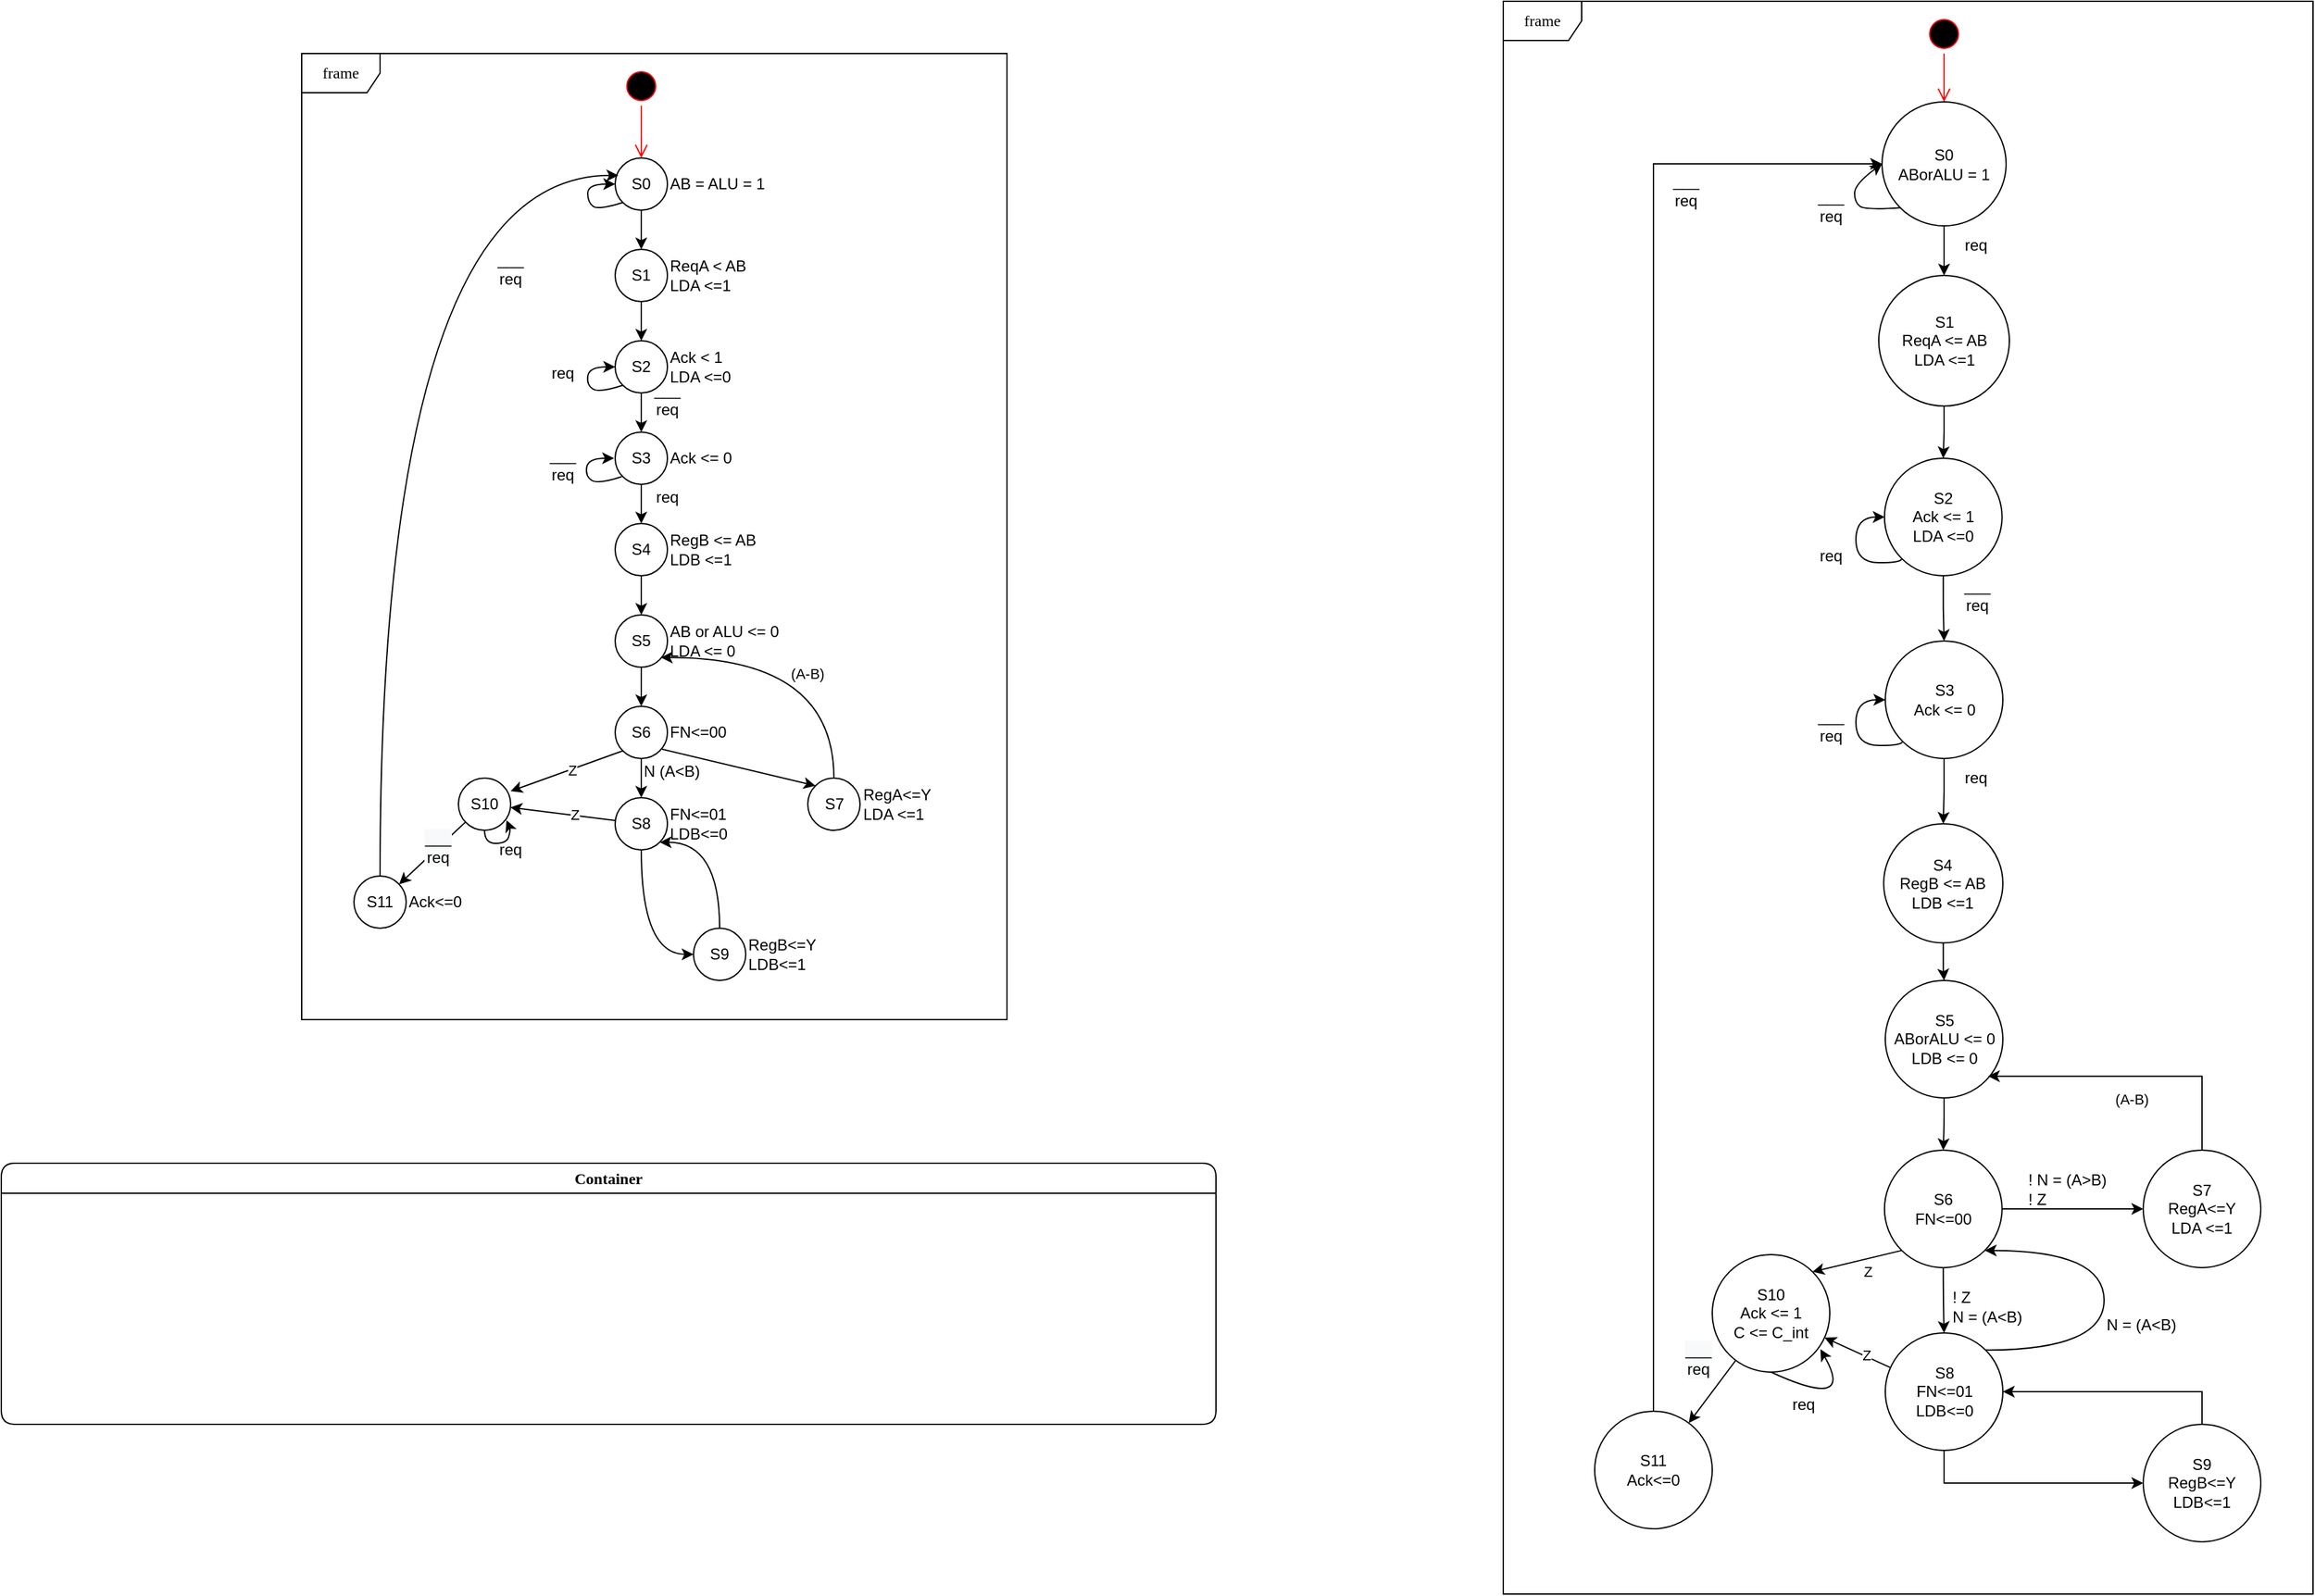 <mxfile version="15.2.7" type="device"><diagram name="Page-1" id="58cdce13-f638-feb5-8d6f-7d28b1aa9fa0"><mxGraphModel dx="4655" dy="1905" grid="1" gridSize="10" guides="1" tooltips="1" connect="1" arrows="1" fold="1" page="1" pageScale="1" pageWidth="1100" pageHeight="850" background="none" math="0" shadow="0"><root><mxCell id="0"/><mxCell id="1" parent="0"/><mxCell id="2a3bc250acf0617d-7" value="Container" style="swimlane;whiteSpace=wrap;html=1;rounded=1;shadow=0;comic=0;labelBackgroundColor=none;strokeWidth=1;fontFamily=Verdana;fontSize=12;align=center;" parent="1" vertex="1"><mxGeometry x="-1050" y="890" width="930" height="200" as="geometry"/></mxCell><mxCell id="2a3bc250acf0617d-8" value="frame" style="shape=umlFrame;whiteSpace=wrap;html=1;rounded=1;shadow=0;comic=0;labelBackgroundColor=none;strokeWidth=1;fontFamily=Verdana;fontSize=12;align=center;" parent="1" vertex="1"><mxGeometry x="-820" y="40" width="540" height="740" as="geometry"/></mxCell><mxCell id="K0OAVNWFjVK6Kvg6BX0a-2" value="AB = ALU = 1" style="text;html=1;strokeColor=none;fillColor=none;align=left;verticalAlign=middle;whiteSpace=wrap;rounded=0;" parent="1" vertex="1"><mxGeometry x="-539.96" y="130" width="90" height="20" as="geometry"/></mxCell><mxCell id="K0OAVNWFjVK6Kvg6BX0a-10" value="" style="ellipse;html=1;shape=startState;fillColor=#000000;strokeColor=#ff0000;" parent="1" vertex="1"><mxGeometry x="-575" y="50" width="30" height="30" as="geometry"/></mxCell><mxCell id="K0OAVNWFjVK6Kvg6BX0a-11" value="" style="edgeStyle=orthogonalEdgeStyle;html=1;verticalAlign=bottom;endArrow=open;endSize=8;strokeColor=#ff0000;" parent="1" source="K0OAVNWFjVK6Kvg6BX0a-10" target="K0OAVNWFjVK6Kvg6BX0a-12" edge="1"><mxGeometry relative="1" as="geometry"><mxPoint x="-565" y="140" as="targetPoint"/></mxGeometry></mxCell><mxCell id="K0OAVNWFjVK6Kvg6BX0a-15" value="" style="edgeStyle=orthogonalEdgeStyle;rounded=0;orthogonalLoop=1;jettySize=auto;html=1;" parent="1" source="K0OAVNWFjVK6Kvg6BX0a-12" target="K0OAVNWFjVK6Kvg6BX0a-14" edge="1"><mxGeometry relative="1" as="geometry"/></mxCell><mxCell id="K0OAVNWFjVK6Kvg6BX0a-12" value="S0" style="ellipse;whiteSpace=wrap;html=1;aspect=fixed;" parent="1" vertex="1"><mxGeometry x="-580" y="120" width="40" height="40" as="geometry"/></mxCell><mxCell id="K0OAVNWFjVK6Kvg6BX0a-14" value="S1" style="ellipse;whiteSpace=wrap;html=1;aspect=fixed;" parent="1" vertex="1"><mxGeometry x="-580" y="190" width="40" height="40" as="geometry"/></mxCell><mxCell id="K0OAVNWFjVK6Kvg6BX0a-16" value="___&lt;br&gt;req" style="text;html=1;strokeColor=none;fillColor=none;align=center;verticalAlign=middle;whiteSpace=wrap;rounded=0;" parent="1" vertex="1"><mxGeometry x="-560" y="290" width="40" height="30" as="geometry"/></mxCell><mxCell id="K0OAVNWFjVK6Kvg6BX0a-18" value="ReqA &amp;lt; AB&lt;br&gt;LDA &amp;lt;=1" style="text;html=1;strokeColor=none;fillColor=none;align=left;verticalAlign=middle;whiteSpace=wrap;rounded=0;" parent="1" vertex="1"><mxGeometry x="-539.96" y="190" width="90" height="40" as="geometry"/></mxCell><mxCell id="K0OAVNWFjVK6Kvg6BX0a-20" value="" style="edgeStyle=orthogonalEdgeStyle;rounded=0;orthogonalLoop=1;jettySize=auto;html=1;exitX=0.5;exitY=1;exitDx=0;exitDy=0;" parent="1" source="K0OAVNWFjVK6Kvg6BX0a-14" target="K0OAVNWFjVK6Kvg6BX0a-21" edge="1"><mxGeometry relative="1" as="geometry"><mxPoint x="-565" y="340" as="sourcePoint"/></mxGeometry></mxCell><mxCell id="K0OAVNWFjVK6Kvg6BX0a-21" value="S2" style="ellipse;whiteSpace=wrap;html=1;aspect=fixed;" parent="1" vertex="1"><mxGeometry x="-580" y="260" width="40" height="40" as="geometry"/></mxCell><mxCell id="K0OAVNWFjVK6Kvg6BX0a-22" value="Ack &amp;lt; 1&lt;br&gt;LDA &amp;lt;=0" style="text;html=1;strokeColor=none;fillColor=none;align=left;verticalAlign=middle;whiteSpace=wrap;rounded=0;" parent="1" vertex="1"><mxGeometry x="-539.96" y="260" width="90" height="40" as="geometry"/></mxCell><mxCell id="K0OAVNWFjVK6Kvg6BX0a-28" value="req" style="text;html=1;strokeColor=none;fillColor=none;align=center;verticalAlign=middle;whiteSpace=wrap;rounded=0;" parent="1" vertex="1"><mxGeometry x="-639.96" y="270" width="40" height="30" as="geometry"/></mxCell><mxCell id="K0OAVNWFjVK6Kvg6BX0a-29" value="" style="edgeStyle=orthogonalEdgeStyle;rounded=0;orthogonalLoop=1;jettySize=auto;html=1;exitX=0.5;exitY=1;exitDx=0;exitDy=0;" parent="1" source="K0OAVNWFjVK6Kvg6BX0a-21" target="K0OAVNWFjVK6Kvg6BX0a-30" edge="1"><mxGeometry relative="1" as="geometry"><mxPoint x="-565" y="460" as="sourcePoint"/></mxGeometry></mxCell><mxCell id="K0OAVNWFjVK6Kvg6BX0a-30" value="S3" style="ellipse;whiteSpace=wrap;html=1;aspect=fixed;" parent="1" vertex="1"><mxGeometry x="-580" y="330" width="40" height="40" as="geometry"/></mxCell><mxCell id="K0OAVNWFjVK6Kvg6BX0a-31" value="Ack &amp;lt;= 0&lt;br&gt;" style="text;html=1;strokeColor=none;fillColor=none;align=left;verticalAlign=middle;whiteSpace=wrap;rounded=0;" parent="1" vertex="1"><mxGeometry x="-539.96" y="330" width="90" height="40" as="geometry"/></mxCell><mxCell id="K0OAVNWFjVK6Kvg6BX0a-33" value="___&lt;br&gt;req" style="text;html=1;strokeColor=none;fillColor=none;align=center;verticalAlign=middle;whiteSpace=wrap;rounded=0;" parent="1" vertex="1"><mxGeometry x="-679.96" y="190" width="40" height="30" as="geometry"/></mxCell><mxCell id="K0OAVNWFjVK6Kvg6BX0a-34" value="req" style="text;html=1;strokeColor=none;fillColor=none;align=center;verticalAlign=middle;whiteSpace=wrap;rounded=0;" parent="1" vertex="1"><mxGeometry x="-560" y="365" width="40" height="30" as="geometry"/></mxCell><mxCell id="K0OAVNWFjVK6Kvg6BX0a-35" value="___&lt;br&gt;req" style="text;html=1;strokeColor=none;fillColor=none;align=center;verticalAlign=middle;whiteSpace=wrap;rounded=0;" parent="1" vertex="1"><mxGeometry x="-639.96" y="340" width="40" height="30" as="geometry"/></mxCell><mxCell id="K0OAVNWFjVK6Kvg6BX0a-42" value="req" style="text;html=1;strokeColor=none;fillColor=none;align=center;verticalAlign=middle;whiteSpace=wrap;rounded=0;" parent="1" vertex="1"><mxGeometry x="-679.96" y="635" width="40" height="30" as="geometry"/></mxCell><mxCell id="K0OAVNWFjVK6Kvg6BX0a-43" value="" style="edgeStyle=orthogonalEdgeStyle;rounded=0;orthogonalLoop=1;jettySize=auto;html=1;exitX=0.5;exitY=1;exitDx=0;exitDy=0;" parent="1" source="K0OAVNWFjVK6Kvg6BX0a-30" target="K0OAVNWFjVK6Kvg6BX0a-44" edge="1"><mxGeometry relative="1" as="geometry"><mxPoint x="-565" y="580" as="sourcePoint"/></mxGeometry></mxCell><mxCell id="K0OAVNWFjVK6Kvg6BX0a-44" value="S4" style="ellipse;whiteSpace=wrap;html=1;aspect=fixed;" parent="1" vertex="1"><mxGeometry x="-580" y="400" width="40" height="40" as="geometry"/></mxCell><mxCell id="K0OAVNWFjVK6Kvg6BX0a-45" value="RegB &amp;lt;= AB&lt;br&gt;LDB &amp;lt;=1" style="text;html=1;strokeColor=none;fillColor=none;align=left;verticalAlign=middle;whiteSpace=wrap;rounded=0;" parent="1" vertex="1"><mxGeometry x="-539.96" y="400" width="90" height="40" as="geometry"/></mxCell><mxCell id="K0OAVNWFjVK6Kvg6BX0a-49" value="" style="edgeStyle=orthogonalEdgeStyle;rounded=0;orthogonalLoop=1;jettySize=auto;html=1;exitX=0.5;exitY=1;exitDx=0;exitDy=0;" parent="1" source="K0OAVNWFjVK6Kvg6BX0a-44" target="K0OAVNWFjVK6Kvg6BX0a-50" edge="1"><mxGeometry relative="1" as="geometry"><mxPoint x="-565" y="700" as="sourcePoint"/></mxGeometry></mxCell><mxCell id="K0OAVNWFjVK6Kvg6BX0a-77" value="" style="edgeStyle=orthogonalEdgeStyle;curved=1;orthogonalLoop=1;jettySize=auto;html=1;" parent="1" source="K0OAVNWFjVK6Kvg6BX0a-50" target="K0OAVNWFjVK6Kvg6BX0a-61" edge="1"><mxGeometry relative="1" as="geometry"/></mxCell><mxCell id="K0OAVNWFjVK6Kvg6BX0a-50" value="S5" style="ellipse;whiteSpace=wrap;html=1;aspect=fixed;" parent="1" vertex="1"><mxGeometry x="-580" y="470" width="40.04" height="40.04" as="geometry"/></mxCell><mxCell id="K0OAVNWFjVK6Kvg6BX0a-51" value="AB or ALU &amp;lt;= 0&lt;br&gt;LDA &amp;lt;= 0" style="text;html=1;strokeColor=none;fillColor=none;align=left;verticalAlign=middle;whiteSpace=wrap;rounded=0;" parent="1" vertex="1"><mxGeometry x="-540" y="470" width="90" height="40" as="geometry"/></mxCell><mxCell id="K0OAVNWFjVK6Kvg6BX0a-87" value="" style="edgeStyle=orthogonalEdgeStyle;curved=1;rounded=0;orthogonalLoop=1;jettySize=auto;html=1;" parent="1" source="K0OAVNWFjVK6Kvg6BX0a-61" target="K0OAVNWFjVK6Kvg6BX0a-86" edge="1"><mxGeometry relative="1" as="geometry"/></mxCell><mxCell id="K0OAVNWFjVK6Kvg6BX0a-95" style="rounded=0;orthogonalLoop=1;jettySize=auto;html=1;exitX=0;exitY=1;exitDx=0;exitDy=0;entryX=1;entryY=0.25;entryDx=0;entryDy=0;entryPerimeter=0;" parent="1" source="K0OAVNWFjVK6Kvg6BX0a-61" target="K0OAVNWFjVK6Kvg6BX0a-94" edge="1"><mxGeometry relative="1" as="geometry"/></mxCell><mxCell id="K0OAVNWFjVK6Kvg6BX0a-98" value="Z" style="edgeLabel;html=1;align=center;verticalAlign=middle;resizable=0;points=[];" parent="K0OAVNWFjVK6Kvg6BX0a-95" vertex="1" connectable="0"><mxGeometry x="-0.077" relative="1" as="geometry"><mxPoint as="offset"/></mxGeometry></mxCell><mxCell id="K0OAVNWFjVK6Kvg6BX0a-61" value="S6" style="ellipse;whiteSpace=wrap;html=1;aspect=fixed;" parent="1" vertex="1"><mxGeometry x="-580" y="540" width="40" height="40" as="geometry"/></mxCell><mxCell id="K0OAVNWFjVK6Kvg6BX0a-62" value="FN&amp;lt;=00" style="text;html=1;strokeColor=none;fillColor=none;align=left;verticalAlign=middle;whiteSpace=wrap;rounded=0;" parent="1" vertex="1"><mxGeometry x="-540" y="540" width="90" height="40" as="geometry"/></mxCell><mxCell id="K0OAVNWFjVK6Kvg6BX0a-71" value="" style="endArrow=classic;html=1;entryX=0;entryY=0.5;entryDx=0;entryDy=0;exitX=0;exitY=1;exitDx=0;exitDy=0;curved=1;" parent="1" source="K0OAVNWFjVK6Kvg6BX0a-21" target="K0OAVNWFjVK6Kvg6BX0a-21" edge="1"><mxGeometry width="50" height="50" relative="1" as="geometry"><mxPoint x="-579.964" y="295.364" as="sourcePoint"/><mxPoint x="-591.96" y="280" as="targetPoint"/><Array as="points"><mxPoint x="-591.96" y="300"/><mxPoint x="-601.96" y="294"/><mxPoint x="-599.96" y="280"/></Array></mxGeometry></mxCell><mxCell id="K0OAVNWFjVK6Kvg6BX0a-74" value="" style="endArrow=classic;html=1;entryX=0;entryY=0.5;entryDx=0;entryDy=0;exitX=0;exitY=1;exitDx=0;exitDy=0;curved=1;" parent="1" source="K0OAVNWFjVK6Kvg6BX0a-12" target="K0OAVNWFjVK6Kvg6BX0a-12" edge="1"><mxGeometry width="50" height="50" relative="1" as="geometry"><mxPoint x="-580.002" y="154.142" as="sourcePoint"/><mxPoint x="-585.86" y="140" as="targetPoint"/><Array as="points"><mxPoint x="-592.86" y="160"/><mxPoint x="-601" y="154"/><mxPoint x="-601" y="140"/></Array></mxGeometry></mxCell><mxCell id="K0OAVNWFjVK6Kvg6BX0a-76" value="" style="endArrow=classic;html=1;entryX=0;entryY=0.5;entryDx=0;entryDy=0;exitX=0;exitY=1;exitDx=0;exitDy=0;curved=1;" parent="1" edge="1"><mxGeometry width="50" height="50" relative="1" as="geometry"><mxPoint x="-575.002" y="364.142" as="sourcePoint"/><mxPoint x="-580.86" y="350" as="targetPoint"/><Array as="points"><mxPoint x="-592.82" y="370"/><mxPoint x="-602.82" y="364"/><mxPoint x="-600.82" y="350"/></Array></mxGeometry></mxCell><mxCell id="K0OAVNWFjVK6Kvg6BX0a-83" style="edgeStyle=orthogonalEdgeStyle;curved=1;rounded=0;orthogonalLoop=1;jettySize=auto;html=1;exitX=0.5;exitY=0;exitDx=0;exitDy=0;entryX=0.874;entryY=0.815;entryDx=0;entryDy=0;entryPerimeter=0;" parent="1" source="K0OAVNWFjVK6Kvg6BX0a-78" target="K0OAVNWFjVK6Kvg6BX0a-50" edge="1"><mxGeometry relative="1" as="geometry"><Array as="points"><mxPoint x="-412" y="503"/></Array></mxGeometry></mxCell><mxCell id="K0OAVNWFjVK6Kvg6BX0a-84" value="(A-B)" style="edgeLabel;html=1;align=center;verticalAlign=middle;resizable=0;points=[];" parent="K0OAVNWFjVK6Kvg6BX0a-83" vertex="1" connectable="0"><mxGeometry x="0.003" y="12" relative="1" as="geometry"><mxPoint as="offset"/></mxGeometry></mxCell><mxCell id="K0OAVNWFjVK6Kvg6BX0a-78" value="S7" style="ellipse;whiteSpace=wrap;html=1;aspect=fixed;" parent="1" vertex="1"><mxGeometry x="-432.5" y="595" width="40" height="40" as="geometry"/></mxCell><mxCell id="K0OAVNWFjVK6Kvg6BX0a-80" value="" style="orthogonalLoop=1;jettySize=auto;html=1;exitX=0.898;exitY=0.822;exitDx=0;exitDy=0;exitPerimeter=0;entryX=0;entryY=0;entryDx=0;entryDy=0;rounded=0;" parent="1" source="K0OAVNWFjVK6Kvg6BX0a-61" target="K0OAVNWFjVK6Kvg6BX0a-78" edge="1"><mxGeometry relative="1" as="geometry"><mxPoint x="-549.98" y="520.04" as="sourcePoint"/><mxPoint x="-550" y="550" as="targetPoint"/></mxGeometry></mxCell><mxCell id="K0OAVNWFjVK6Kvg6BX0a-85" value="RegA&amp;lt;=Y&lt;br&gt;LDA &amp;lt;=1" style="text;html=1;strokeColor=none;fillColor=none;align=left;verticalAlign=middle;whiteSpace=wrap;rounded=0;" parent="1" vertex="1"><mxGeometry x="-392.5" y="595" width="90" height="40" as="geometry"/></mxCell><mxCell id="K0OAVNWFjVK6Kvg6BX0a-90" value="" style="edgeStyle=orthogonalEdgeStyle;curved=1;rounded=0;orthogonalLoop=1;jettySize=auto;html=1;exitX=1;exitY=1;exitDx=0;exitDy=0;endArrow=none;endFill=0;startArrow=classic;startFill=1;" parent="1" source="K0OAVNWFjVK6Kvg6BX0a-86" target="K0OAVNWFjVK6Kvg6BX0a-89" edge="1"><mxGeometry relative="1" as="geometry"/></mxCell><mxCell id="K0OAVNWFjVK6Kvg6BX0a-96" value="" style="edgeStyle=none;rounded=0;orthogonalLoop=1;jettySize=auto;html=1;" parent="1" source="K0OAVNWFjVK6Kvg6BX0a-86" target="K0OAVNWFjVK6Kvg6BX0a-94" edge="1"><mxGeometry relative="1" as="geometry"/></mxCell><mxCell id="K0OAVNWFjVK6Kvg6BX0a-99" value="Z" style="edgeLabel;html=1;align=center;verticalAlign=middle;resizable=0;points=[];" parent="K0OAVNWFjVK6Kvg6BX0a-96" vertex="1" connectable="0"><mxGeometry x="-0.227" y="-1" relative="1" as="geometry"><mxPoint as="offset"/></mxGeometry></mxCell><mxCell id="K0OAVNWFjVK6Kvg6BX0a-86" value="S8" style="ellipse;whiteSpace=wrap;html=1;aspect=fixed;" parent="1" vertex="1"><mxGeometry x="-580" y="610" width="40" height="40" as="geometry"/></mxCell><mxCell id="K0OAVNWFjVK6Kvg6BX0a-88" value="FN&amp;lt;=01&lt;br&gt;LDB&amp;lt;=0" style="text;html=1;strokeColor=none;fillColor=none;align=left;verticalAlign=middle;whiteSpace=wrap;rounded=0;" parent="1" vertex="1"><mxGeometry x="-540" y="610" width="90" height="40" as="geometry"/></mxCell><mxCell id="K0OAVNWFjVK6Kvg6BX0a-92" style="edgeStyle=orthogonalEdgeStyle;curved=1;rounded=0;orthogonalLoop=1;jettySize=auto;html=1;exitX=0;exitY=0.5;exitDx=0;exitDy=0;entryX=0.5;entryY=1;entryDx=0;entryDy=0;startArrow=classic;startFill=1;endArrow=none;endFill=0;" parent="1" source="K0OAVNWFjVK6Kvg6BX0a-89" target="K0OAVNWFjVK6Kvg6BX0a-86" edge="1"><mxGeometry relative="1" as="geometry"><Array as="points"><mxPoint x="-560" y="730"/></Array></mxGeometry></mxCell><mxCell id="K0OAVNWFjVK6Kvg6BX0a-89" value="S9" style="ellipse;whiteSpace=wrap;html=1;aspect=fixed;" parent="1" vertex="1"><mxGeometry x="-520" y="710" width="40" height="40" as="geometry"/></mxCell><mxCell id="K0OAVNWFjVK6Kvg6BX0a-91" value="RegB&amp;lt;=Y&lt;br&gt;LDB&amp;lt;=1" style="text;html=1;strokeColor=none;fillColor=none;align=left;verticalAlign=middle;whiteSpace=wrap;rounded=0;" parent="1" vertex="1"><mxGeometry x="-480.0" y="710" width="90" height="40" as="geometry"/></mxCell><mxCell id="K0OAVNWFjVK6Kvg6BX0a-93" value="N&amp;nbsp;(A&amp;lt;B)" style="text;html=1;strokeColor=none;fillColor=none;align=left;verticalAlign=middle;whiteSpace=wrap;rounded=0;" parent="1" vertex="1"><mxGeometry x="-560" y="570" width="90" height="40" as="geometry"/></mxCell><mxCell id="K0OAVNWFjVK6Kvg6BX0a-101" value="" style="edgeStyle=none;rounded=0;orthogonalLoop=1;jettySize=auto;html=1;" parent="1" source="K0OAVNWFjVK6Kvg6BX0a-94" target="K0OAVNWFjVK6Kvg6BX0a-100" edge="1"><mxGeometry relative="1" as="geometry"/></mxCell><mxCell id="K0OAVNWFjVK6Kvg6BX0a-104" value="&lt;span style=&quot;font-size: 12px ; background-color: rgb(248 , 249 , 250)&quot;&gt;___&lt;/span&gt;&lt;br style=&quot;font-size: 12px ; background-color: rgb(248 , 249 , 250)&quot;&gt;&lt;span style=&quot;font-size: 12px ; background-color: rgb(248 , 249 , 250)&quot;&gt;req&lt;/span&gt;" style="edgeLabel;html=1;align=center;verticalAlign=middle;resizable=0;points=[];" parent="K0OAVNWFjVK6Kvg6BX0a-101" vertex="1" connectable="0"><mxGeometry x="-0.166" y="-1" relative="1" as="geometry"><mxPoint as="offset"/></mxGeometry></mxCell><mxCell id="K0OAVNWFjVK6Kvg6BX0a-94" value="S10" style="ellipse;whiteSpace=wrap;html=1;aspect=fixed;" parent="1" vertex="1"><mxGeometry x="-700" y="595" width="40" height="40" as="geometry"/></mxCell><mxCell id="K0OAVNWFjVK6Kvg6BX0a-105" style="edgeStyle=orthogonalEdgeStyle;rounded=0;orthogonalLoop=1;jettySize=auto;html=1;exitX=0.5;exitY=0;exitDx=0;exitDy=0;entryX=0.06;entryY=0.335;entryDx=0;entryDy=0;entryPerimeter=0;curved=1;" parent="1" source="K0OAVNWFjVK6Kvg6BX0a-100" target="K0OAVNWFjVK6Kvg6BX0a-12" edge="1"><mxGeometry relative="1" as="geometry"><Array as="points"><mxPoint x="-760" y="133"/></Array></mxGeometry></mxCell><mxCell id="K0OAVNWFjVK6Kvg6BX0a-100" value="S11" style="ellipse;whiteSpace=wrap;html=1;aspect=fixed;" parent="1" vertex="1"><mxGeometry x="-780" y="670" width="40" height="40" as="geometry"/></mxCell><mxCell id="K0OAVNWFjVK6Kvg6BX0a-102" value="Ack&amp;lt;=0" style="text;html=1;strokeColor=none;fillColor=none;align=left;verticalAlign=middle;whiteSpace=wrap;rounded=0;" parent="1" vertex="1"><mxGeometry x="-740" y="670" width="90" height="40" as="geometry"/></mxCell><mxCell id="K0OAVNWFjVK6Kvg6BX0a-103" value="" style="endArrow=classic;html=1;entryX=0.92;entryY=0.805;entryDx=0;entryDy=0;exitX=0.5;exitY=1;exitDx=0;exitDy=0;curved=1;entryPerimeter=0;" parent="1" source="K0OAVNWFjVK6Kvg6BX0a-94" target="K0OAVNWFjVK6Kvg6BX0a-94" edge="1"><mxGeometry width="50" height="50" relative="1" as="geometry"><mxPoint x="-639.962" y="659.142" as="sourcePoint"/><mxPoint x="-645.82" y="645" as="targetPoint"/><Array as="points"><mxPoint x="-680" y="645"/><mxPoint x="-663" y="645"/><mxPoint x="-660" y="635"/></Array></mxGeometry></mxCell><mxCell id="_lHCSpJh7Xm3vFkaSWQZ-1" value="frame" style="shape=umlFrame;whiteSpace=wrap;html=1;rounded=1;shadow=0;comic=0;labelBackgroundColor=none;strokeWidth=1;fontFamily=Verdana;fontSize=12;align=center;" vertex="1" parent="1"><mxGeometry x="100" width="620" height="1220" as="geometry"/></mxCell><mxCell id="_lHCSpJh7Xm3vFkaSWQZ-3" value="" style="ellipse;html=1;shape=startState;fillColor=#000000;strokeColor=#ff0000;" vertex="1" parent="1"><mxGeometry x="422.5" y="10" width="30" height="30" as="geometry"/></mxCell><mxCell id="_lHCSpJh7Xm3vFkaSWQZ-4" value="" style="edgeStyle=orthogonalEdgeStyle;html=1;verticalAlign=bottom;endArrow=open;endSize=8;strokeColor=#ff0000;" edge="1" parent="1" source="_lHCSpJh7Xm3vFkaSWQZ-3" target="_lHCSpJh7Xm3vFkaSWQZ-6"><mxGeometry relative="1" as="geometry"><mxPoint x="405" y="140" as="targetPoint"/></mxGeometry></mxCell><mxCell id="_lHCSpJh7Xm3vFkaSWQZ-5" value="" style="edgeStyle=orthogonalEdgeStyle;rounded=0;orthogonalLoop=1;jettySize=auto;html=1;" edge="1" parent="1" source="_lHCSpJh7Xm3vFkaSWQZ-6" target="_lHCSpJh7Xm3vFkaSWQZ-7"><mxGeometry relative="1" as="geometry"/></mxCell><mxCell id="_lHCSpJh7Xm3vFkaSWQZ-6" value="&lt;div&gt;S0&lt;/div&gt;&lt;div&gt;ABorALU = 1&lt;/div&gt;" style="ellipse;whiteSpace=wrap;html=1;aspect=fixed;" vertex="1" parent="1"><mxGeometry x="390" y="77" width="95" height="95" as="geometry"/></mxCell><mxCell id="_lHCSpJh7Xm3vFkaSWQZ-7" value="&lt;div&gt;S1&lt;/div&gt;&lt;div&gt;ReqA &amp;lt;= AB&lt;br&gt;LDA &amp;lt;=1&lt;/div&gt;" style="ellipse;whiteSpace=wrap;html=1;aspect=fixed;" vertex="1" parent="1"><mxGeometry x="387.5" y="210" width="100" height="100" as="geometry"/></mxCell><mxCell id="_lHCSpJh7Xm3vFkaSWQZ-8" value="___&lt;br&gt;req" style="text;html=1;strokeColor=none;fillColor=none;align=center;verticalAlign=middle;whiteSpace=wrap;rounded=0;" vertex="1" parent="1"><mxGeometry x="442.5" y="440" width="40" height="30" as="geometry"/></mxCell><mxCell id="_lHCSpJh7Xm3vFkaSWQZ-10" value="" style="edgeStyle=orthogonalEdgeStyle;rounded=0;orthogonalLoop=1;jettySize=auto;html=1;exitX=0.5;exitY=1;exitDx=0;exitDy=0;" edge="1" parent="1" source="_lHCSpJh7Xm3vFkaSWQZ-7" target="_lHCSpJh7Xm3vFkaSWQZ-11"><mxGeometry relative="1" as="geometry"><mxPoint x="405" y="340" as="sourcePoint"/></mxGeometry></mxCell><mxCell id="_lHCSpJh7Xm3vFkaSWQZ-11" value="&lt;div&gt;S2&lt;/div&gt;&lt;div&gt;Ack &amp;lt;= 1&lt;br&gt;LDA &amp;lt;=0&lt;/div&gt;" style="ellipse;whiteSpace=wrap;html=1;aspect=fixed;" vertex="1" parent="1"><mxGeometry x="391.88" y="350" width="90" height="90" as="geometry"/></mxCell><mxCell id="_lHCSpJh7Xm3vFkaSWQZ-13" value="req" style="text;html=1;strokeColor=none;fillColor=none;align=center;verticalAlign=middle;whiteSpace=wrap;rounded=0;" vertex="1" parent="1"><mxGeometry x="331.29" y="410" width="40" height="30" as="geometry"/></mxCell><mxCell id="_lHCSpJh7Xm3vFkaSWQZ-14" value="" style="edgeStyle=orthogonalEdgeStyle;rounded=0;orthogonalLoop=1;jettySize=auto;html=1;exitX=0.5;exitY=1;exitDx=0;exitDy=0;" edge="1" parent="1" source="_lHCSpJh7Xm3vFkaSWQZ-11" target="_lHCSpJh7Xm3vFkaSWQZ-15"><mxGeometry relative="1" as="geometry"><mxPoint x="496.25" y="425" as="sourcePoint"/></mxGeometry></mxCell><mxCell id="_lHCSpJh7Xm3vFkaSWQZ-15" value="&lt;div&gt;S3&lt;/div&gt;&lt;div&gt;Ack &amp;lt;= 0&lt;/div&gt;" style="ellipse;whiteSpace=wrap;html=1;aspect=fixed;" vertex="1" parent="1"><mxGeometry x="392.5" y="490" width="90" height="90" as="geometry"/></mxCell><mxCell id="_lHCSpJh7Xm3vFkaSWQZ-17" value="___&lt;br&gt;req" style="text;html=1;strokeColor=none;fillColor=none;align=center;verticalAlign=middle;whiteSpace=wrap;rounded=0;" vertex="1" parent="1"><mxGeometry x="220.0" y="130" width="40" height="30" as="geometry"/></mxCell><mxCell id="_lHCSpJh7Xm3vFkaSWQZ-18" value="req" style="text;html=1;strokeColor=none;fillColor=none;align=center;verticalAlign=middle;whiteSpace=wrap;rounded=0;" vertex="1" parent="1"><mxGeometry x="441.88" y="580" width="40" height="30" as="geometry"/></mxCell><mxCell id="_lHCSpJh7Xm3vFkaSWQZ-19" value="___&lt;br&gt;req" style="text;html=1;strokeColor=none;fillColor=none;align=center;verticalAlign=middle;whiteSpace=wrap;rounded=0;" vertex="1" parent="1"><mxGeometry x="331.29" y="540" width="40" height="30" as="geometry"/></mxCell><mxCell id="_lHCSpJh7Xm3vFkaSWQZ-20" value="req" style="text;html=1;strokeColor=none;fillColor=none;align=center;verticalAlign=middle;whiteSpace=wrap;rounded=0;" vertex="1" parent="1"><mxGeometry x="310.0" y="1060" width="40" height="30" as="geometry"/></mxCell><mxCell id="_lHCSpJh7Xm3vFkaSWQZ-21" value="" style="edgeStyle=orthogonalEdgeStyle;rounded=0;orthogonalLoop=1;jettySize=auto;html=1;exitX=0.5;exitY=1;exitDx=0;exitDy=0;" edge="1" parent="1" source="_lHCSpJh7Xm3vFkaSWQZ-15" target="_lHCSpJh7Xm3vFkaSWQZ-22"><mxGeometry relative="1" as="geometry"><mxPoint x="446.25" y="965" as="sourcePoint"/></mxGeometry></mxCell><mxCell id="_lHCSpJh7Xm3vFkaSWQZ-22" value="&lt;div&gt;S4&lt;/div&gt;&lt;div&gt;RegB &amp;lt;= AB&lt;br&gt;LDB &amp;lt;=1&lt;/div&gt;" style="ellipse;whiteSpace=wrap;html=1;aspect=fixed;" vertex="1" parent="1"><mxGeometry x="391.25" y="630" width="91.25" height="91.25" as="geometry"/></mxCell><mxCell id="_lHCSpJh7Xm3vFkaSWQZ-24" value="" style="edgeStyle=orthogonalEdgeStyle;rounded=0;orthogonalLoop=1;jettySize=auto;html=1;exitX=0.5;exitY=1;exitDx=0;exitDy=0;" edge="1" parent="1" source="_lHCSpJh7Xm3vFkaSWQZ-22" target="_lHCSpJh7Xm3vFkaSWQZ-26"><mxGeometry relative="1" as="geometry"><mxPoint x="446.25" y="1085" as="sourcePoint"/></mxGeometry></mxCell><mxCell id="_lHCSpJh7Xm3vFkaSWQZ-25" value="" style="edgeStyle=orthogonalEdgeStyle;orthogonalLoop=1;jettySize=auto;html=1;" edge="1" parent="1" source="_lHCSpJh7Xm3vFkaSWQZ-26" target="_lHCSpJh7Xm3vFkaSWQZ-31"><mxGeometry relative="1" as="geometry"/></mxCell><mxCell id="_lHCSpJh7Xm3vFkaSWQZ-26" value="&lt;div&gt;S5&lt;/div&gt;&lt;div&gt;ABorALU &amp;lt;= 0&lt;br&gt;LDB &amp;lt;= 0&lt;/div&gt;" style="ellipse;whiteSpace=wrap;html=1;aspect=fixed;" vertex="1" parent="1"><mxGeometry x="392.5" y="750" width="90" height="90" as="geometry"/></mxCell><mxCell id="_lHCSpJh7Xm3vFkaSWQZ-28" value="" style="edgeStyle=orthogonalEdgeStyle;curved=1;rounded=0;orthogonalLoop=1;jettySize=auto;html=1;" edge="1" parent="1" source="_lHCSpJh7Xm3vFkaSWQZ-31" target="_lHCSpJh7Xm3vFkaSWQZ-44"><mxGeometry relative="1" as="geometry"/></mxCell><mxCell id="_lHCSpJh7Xm3vFkaSWQZ-29" style="rounded=0;orthogonalLoop=1;jettySize=auto;html=1;exitX=0;exitY=1;exitDx=0;exitDy=0;entryX=1;entryY=0;entryDx=0;entryDy=0;" edge="1" parent="1" source="_lHCSpJh7Xm3vFkaSWQZ-31" target="_lHCSpJh7Xm3vFkaSWQZ-52"><mxGeometry relative="1" as="geometry"/></mxCell><mxCell id="_lHCSpJh7Xm3vFkaSWQZ-30" value="Z" style="edgeLabel;html=1;align=center;verticalAlign=middle;resizable=0;points=[];" vertex="1" connectable="0" parent="_lHCSpJh7Xm3vFkaSWQZ-29"><mxGeometry x="-0.077" relative="1" as="geometry"><mxPoint x="5" y="8" as="offset"/></mxGeometry></mxCell><mxCell id="_lHCSpJh7Xm3vFkaSWQZ-31" value="&lt;div&gt;S6&lt;/div&gt;&lt;div&gt;FN&amp;lt;=00&lt;/div&gt;" style="ellipse;whiteSpace=wrap;html=1;aspect=fixed;" vertex="1" parent="1"><mxGeometry x="391.88" y="880" width="90" height="90" as="geometry"/></mxCell><mxCell id="_lHCSpJh7Xm3vFkaSWQZ-34" value="" style="endArrow=classic;html=1;entryX=0;entryY=0.5;entryDx=0;entryDy=0;exitX=0;exitY=1;exitDx=0;exitDy=0;curved=1;" edge="1" parent="1" source="_lHCSpJh7Xm3vFkaSWQZ-6" target="_lHCSpJh7Xm3vFkaSWQZ-6"><mxGeometry width="50" height="50" relative="1" as="geometry"><mxPoint x="389.998" y="154.142" as="sourcePoint"/><mxPoint x="384.14" y="140" as="targetPoint"/><Array as="points"><mxPoint x="377.14" y="160"/><mxPoint x="369" y="154"/><mxPoint x="369" y="140"/></Array></mxGeometry></mxCell><mxCell id="_lHCSpJh7Xm3vFkaSWQZ-36" style="edgeStyle=orthogonalEdgeStyle;rounded=0;orthogonalLoop=1;jettySize=auto;html=1;exitX=0.5;exitY=0;exitDx=0;exitDy=0;entryX=0.874;entryY=0.815;entryDx=0;entryDy=0;entryPerimeter=0;" edge="1" parent="1" source="_lHCSpJh7Xm3vFkaSWQZ-38" target="_lHCSpJh7Xm3vFkaSWQZ-26"><mxGeometry relative="1" as="geometry"><Array as="points"><mxPoint x="635" y="823"/></Array></mxGeometry></mxCell><mxCell id="_lHCSpJh7Xm3vFkaSWQZ-37" value="(A-B)" style="edgeLabel;html=1;align=center;verticalAlign=middle;resizable=0;points=[];" vertex="1" connectable="0" parent="_lHCSpJh7Xm3vFkaSWQZ-36"><mxGeometry x="0.003" y="12" relative="1" as="geometry"><mxPoint y="5" as="offset"/></mxGeometry></mxCell><mxCell id="_lHCSpJh7Xm3vFkaSWQZ-38" value="&lt;div&gt;S7&lt;/div&gt;RegA&amp;lt;=Y&lt;br&gt;LDA &amp;lt;=1" style="ellipse;whiteSpace=wrap;html=1;aspect=fixed;" vertex="1" parent="1"><mxGeometry x="590" y="880" width="90" height="90" as="geometry"/></mxCell><mxCell id="_lHCSpJh7Xm3vFkaSWQZ-39" value="" style="orthogonalLoop=1;jettySize=auto;html=1;exitX=1;exitY=0.5;exitDx=0;exitDy=0;entryX=0;entryY=0.5;entryDx=0;entryDy=0;rounded=0;" edge="1" parent="1" source="_lHCSpJh7Xm3vFkaSWQZ-31" target="_lHCSpJh7Xm3vFkaSWQZ-38"><mxGeometry relative="1" as="geometry"><mxPoint x="441.27" y="1005.04" as="sourcePoint"/><mxPoint x="441.25" y="1035" as="targetPoint"/></mxGeometry></mxCell><mxCell id="_lHCSpJh7Xm3vFkaSWQZ-41" value="" style="edgeStyle=orthogonalEdgeStyle;rounded=0;orthogonalLoop=1;jettySize=auto;html=1;exitX=1;exitY=0.5;exitDx=0;exitDy=0;endArrow=none;endFill=0;startArrow=classic;startFill=1;" edge="1" parent="1" source="_lHCSpJh7Xm3vFkaSWQZ-44" target="_lHCSpJh7Xm3vFkaSWQZ-47"><mxGeometry relative="1" as="geometry"><Array as="points"><mxPoint x="635" y="1065"/></Array></mxGeometry></mxCell><mxCell id="_lHCSpJh7Xm3vFkaSWQZ-42" value="" style="edgeStyle=none;rounded=0;orthogonalLoop=1;jettySize=auto;html=1;" edge="1" parent="1" source="_lHCSpJh7Xm3vFkaSWQZ-44" target="_lHCSpJh7Xm3vFkaSWQZ-52"><mxGeometry relative="1" as="geometry"/></mxCell><mxCell id="_lHCSpJh7Xm3vFkaSWQZ-43" value="Z" style="edgeLabel;html=1;align=center;verticalAlign=middle;resizable=0;points=[];" vertex="1" connectable="0" parent="_lHCSpJh7Xm3vFkaSWQZ-42"><mxGeometry x="-0.227" y="-1" relative="1" as="geometry"><mxPoint as="offset"/></mxGeometry></mxCell><mxCell id="_lHCSpJh7Xm3vFkaSWQZ-72" style="edgeStyle=orthogonalEdgeStyle;curved=1;rounded=0;orthogonalLoop=1;jettySize=auto;html=1;exitX=1;exitY=0;exitDx=0;exitDy=0;entryX=1;entryY=1;entryDx=0;entryDy=0;" edge="1" parent="1" source="_lHCSpJh7Xm3vFkaSWQZ-44" target="_lHCSpJh7Xm3vFkaSWQZ-31"><mxGeometry relative="1" as="geometry"><Array as="points"><mxPoint x="560" y="1033"/><mxPoint x="560" y="957"/></Array></mxGeometry></mxCell><mxCell id="_lHCSpJh7Xm3vFkaSWQZ-44" value="&lt;div&gt;S8&lt;/div&gt;&lt;div&gt;FN&amp;lt;=01&lt;br&gt;LDB&amp;lt;=0&lt;/div&gt;" style="ellipse;whiteSpace=wrap;html=1;aspect=fixed;" vertex="1" parent="1"><mxGeometry x="392.5" y="1020" width="90" height="90" as="geometry"/></mxCell><mxCell id="_lHCSpJh7Xm3vFkaSWQZ-46" style="edgeStyle=orthogonalEdgeStyle;rounded=0;orthogonalLoop=1;jettySize=auto;html=1;exitX=0;exitY=0.5;exitDx=0;exitDy=0;entryX=0.5;entryY=1;entryDx=0;entryDy=0;startArrow=classic;startFill=1;endArrow=none;endFill=0;" edge="1" parent="1" source="_lHCSpJh7Xm3vFkaSWQZ-47" target="_lHCSpJh7Xm3vFkaSWQZ-44"><mxGeometry relative="1" as="geometry"/></mxCell><mxCell id="_lHCSpJh7Xm3vFkaSWQZ-47" value="&lt;div&gt;S9&lt;/div&gt;&lt;div&gt;RegB&amp;lt;=Y&lt;br&gt;LDB&amp;lt;=1&lt;/div&gt;" style="ellipse;whiteSpace=wrap;html=1;aspect=fixed;" vertex="1" parent="1"><mxGeometry x="590" y="1090" width="90" height="90" as="geometry"/></mxCell><mxCell id="_lHCSpJh7Xm3vFkaSWQZ-49" value="! Z&lt;br&gt;&lt;div&gt;N = (A&amp;lt;B)&lt;/div&gt;" style="text;html=1;strokeColor=none;fillColor=none;align=left;verticalAlign=middle;whiteSpace=wrap;rounded=0;" vertex="1" parent="1"><mxGeometry x="441.88" y="980" width="58.12" height="40" as="geometry"/></mxCell><mxCell id="_lHCSpJh7Xm3vFkaSWQZ-50" value="" style="edgeStyle=none;rounded=0;orthogonalLoop=1;jettySize=auto;html=1;" edge="1" parent="1" source="_lHCSpJh7Xm3vFkaSWQZ-52" target="_lHCSpJh7Xm3vFkaSWQZ-54"><mxGeometry relative="1" as="geometry"/></mxCell><mxCell id="_lHCSpJh7Xm3vFkaSWQZ-51" value="&lt;span style=&quot;font-size: 12px ; background-color: rgb(248 , 249 , 250)&quot;&gt;___&lt;/span&gt;&lt;br style=&quot;font-size: 12px ; background-color: rgb(248 , 249 , 250)&quot;&gt;&lt;span style=&quot;font-size: 12px ; background-color: rgb(248 , 249 , 250)&quot;&gt;req&lt;/span&gt;" style="edgeLabel;html=1;align=center;verticalAlign=middle;resizable=0;points=[];" vertex="1" connectable="0" parent="_lHCSpJh7Xm3vFkaSWQZ-50"><mxGeometry x="-0.166" y="-1" relative="1" as="geometry"><mxPoint x="-13" y="-21" as="offset"/></mxGeometry></mxCell><mxCell id="_lHCSpJh7Xm3vFkaSWQZ-52" value="&lt;div&gt;S10&lt;/div&gt;&lt;div&gt;Ack &amp;lt;= 1&lt;/div&gt;&lt;div&gt;C &amp;lt;= C_int&lt;br&gt;&lt;/div&gt;" style="ellipse;whiteSpace=wrap;html=1;aspect=fixed;" vertex="1" parent="1"><mxGeometry x="260" y="960" width="90" height="90" as="geometry"/></mxCell><mxCell id="_lHCSpJh7Xm3vFkaSWQZ-65" style="edgeStyle=orthogonalEdgeStyle;rounded=0;orthogonalLoop=1;jettySize=auto;html=1;exitX=0.5;exitY=0;exitDx=0;exitDy=0;entryX=0;entryY=0.5;entryDx=0;entryDy=0;" edge="1" parent="1" source="_lHCSpJh7Xm3vFkaSWQZ-54" target="_lHCSpJh7Xm3vFkaSWQZ-6"><mxGeometry relative="1" as="geometry"/></mxCell><mxCell id="_lHCSpJh7Xm3vFkaSWQZ-54" value="&lt;div&gt;S11&lt;/div&gt;&lt;div&gt;Ack&amp;lt;=0&lt;/div&gt;" style="ellipse;whiteSpace=wrap;html=1;aspect=fixed;" vertex="1" parent="1"><mxGeometry x="170" y="1080" width="90" height="90" as="geometry"/></mxCell><mxCell id="_lHCSpJh7Xm3vFkaSWQZ-56" value="" style="endArrow=classic;html=1;entryX=0.92;entryY=0.805;entryDx=0;entryDy=0;exitX=0.5;exitY=1;exitDx=0;exitDy=0;curved=1;entryPerimeter=0;" edge="1" parent="1" source="_lHCSpJh7Xm3vFkaSWQZ-52" target="_lHCSpJh7Xm3vFkaSWQZ-52"><mxGeometry width="50" height="50" relative="1" as="geometry"><mxPoint x="351.288" y="1144.142" as="sourcePoint"/><mxPoint x="345.43" y="1130" as="targetPoint"/><Array as="points"><mxPoint x="370" y="1080"/></Array></mxGeometry></mxCell><mxCell id="_lHCSpJh7Xm3vFkaSWQZ-57" value="___&lt;br&gt;req" style="text;html=1;strokeColor=none;fillColor=none;align=center;verticalAlign=middle;whiteSpace=wrap;rounded=0;" vertex="1" parent="1"><mxGeometry x="331.29" y="142" width="40" height="30" as="geometry"/></mxCell><mxCell id="_lHCSpJh7Xm3vFkaSWQZ-63" style="rounded=0;orthogonalLoop=1;jettySize=auto;html=1;exitX=0;exitY=1;exitDx=0;exitDy=0;edgeStyle=orthogonalEdgeStyle;curved=1;" edge="1" parent="1" source="_lHCSpJh7Xm3vFkaSWQZ-11"><mxGeometry relative="1" as="geometry"><mxPoint x="392" y="395" as="targetPoint"/><Array as="points"><mxPoint x="405" y="430"/><mxPoint x="370" y="430"/><mxPoint x="370" y="395"/></Array></mxGeometry></mxCell><mxCell id="_lHCSpJh7Xm3vFkaSWQZ-68" style="edgeStyle=orthogonalEdgeStyle;curved=1;rounded=0;orthogonalLoop=1;jettySize=auto;html=1;exitX=0;exitY=1;exitDx=0;exitDy=0;entryX=0;entryY=0.5;entryDx=0;entryDy=0;" edge="1" parent="1" source="_lHCSpJh7Xm3vFkaSWQZ-15" target="_lHCSpJh7Xm3vFkaSWQZ-15"><mxGeometry relative="1" as="geometry"><Array as="points"><mxPoint x="406" y="570"/><mxPoint x="370" y="570"/><mxPoint x="370" y="535"/></Array></mxGeometry></mxCell><mxCell id="_lHCSpJh7Xm3vFkaSWQZ-69" value="req" style="text;html=1;strokeColor=none;fillColor=none;align=center;verticalAlign=middle;whiteSpace=wrap;rounded=0;" vertex="1" parent="1"><mxGeometry x="441.88" y="172" width="40" height="30" as="geometry"/></mxCell><mxCell id="_lHCSpJh7Xm3vFkaSWQZ-70" value="&lt;div&gt;! N = (A&amp;gt;B)&lt;/div&gt;&lt;div&gt;! Z&lt;br&gt;&lt;/div&gt;" style="text;html=1;strokeColor=none;fillColor=none;align=left;verticalAlign=middle;whiteSpace=wrap;rounded=0;" vertex="1" parent="1"><mxGeometry x="500" y="890" width="80" height="40" as="geometry"/></mxCell><mxCell id="_lHCSpJh7Xm3vFkaSWQZ-73" value="&lt;div&gt;N = (A&amp;lt;B)&lt;/div&gt;" style="text;whiteSpace=wrap;html=1;" vertex="1" parent="1"><mxGeometry x="560" y="1000" width="80" height="30" as="geometry"/></mxCell></root></mxGraphModel></diagram></mxfile>